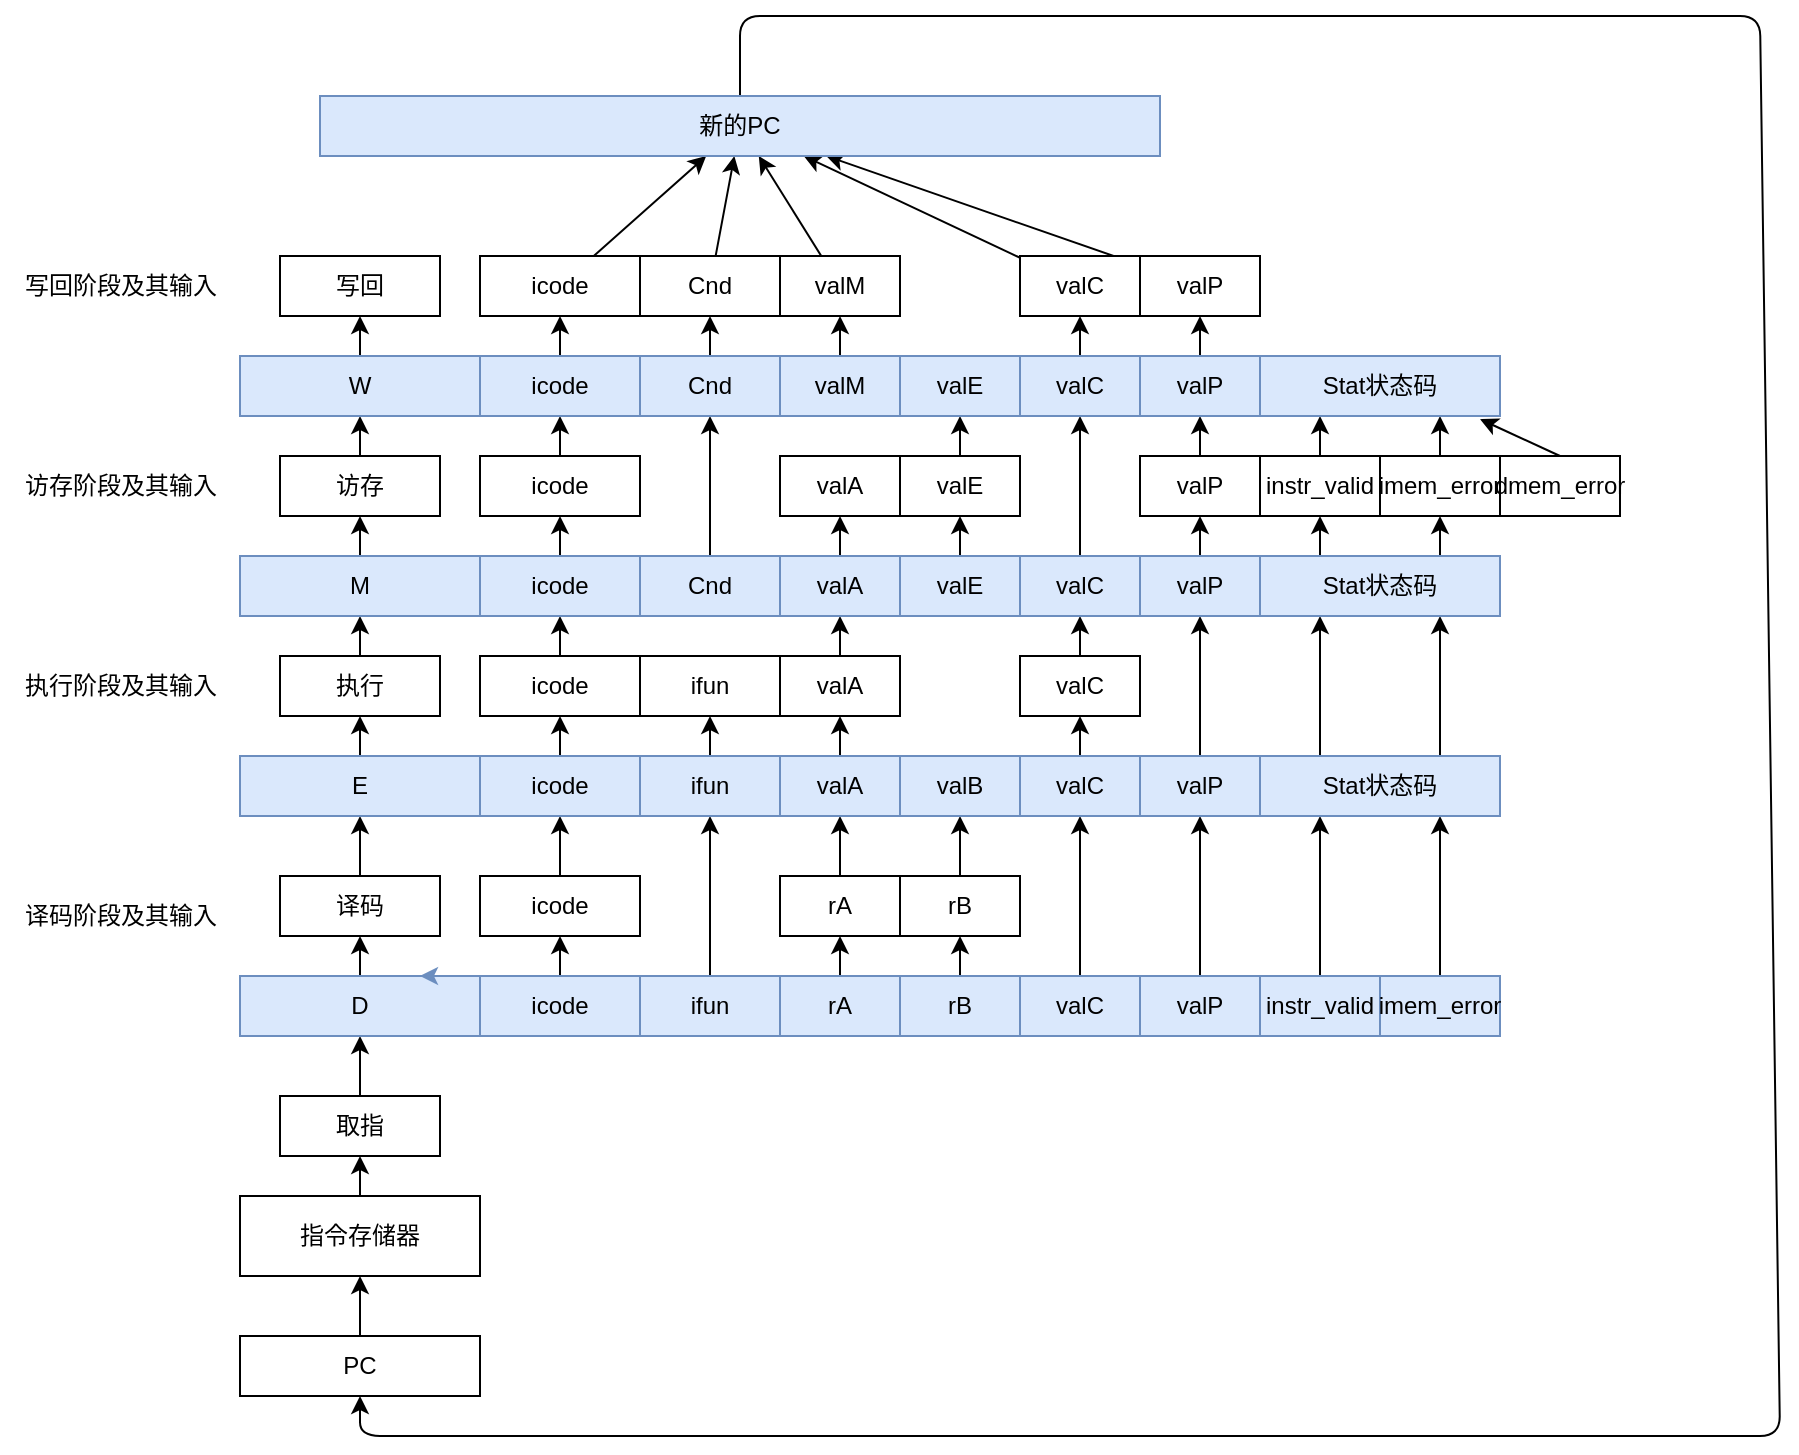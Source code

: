 <mxfile>
    <diagram id="wnbyd0eqs01VZw0mqXKY" name="Page-1">
        <mxGraphModel dx="744" dy="1671" grid="1" gridSize="10" guides="1" tooltips="1" connect="1" arrows="1" fold="1" page="1" pageScale="1" pageWidth="850" pageHeight="1100" math="0" shadow="0">
            <root>
                <mxCell id="0"/>
                <mxCell id="1" parent="0"/>
                <mxCell id="24" value="" style="edgeStyle=none;html=1;" edge="1" parent="1" source="2" target="13">
                    <mxGeometry relative="1" as="geometry"/>
                </mxCell>
                <mxCell id="2" value="取指" style="rounded=0;whiteSpace=wrap;html=1;" vertex="1" parent="1">
                    <mxGeometry x="230" y="380" width="80" height="30" as="geometry"/>
                </mxCell>
                <mxCell id="5" value="" style="edgeStyle=none;html=1;" edge="1" parent="1" source="3" target="4">
                    <mxGeometry relative="1" as="geometry"/>
                </mxCell>
                <mxCell id="3" value="PC" style="whiteSpace=wrap;html=1;" vertex="1" parent="1">
                    <mxGeometry x="210" y="500" width="120" height="30" as="geometry"/>
                </mxCell>
                <mxCell id="10" value="" style="edgeStyle=none;html=1;" edge="1" parent="1" source="4" target="2">
                    <mxGeometry relative="1" as="geometry"/>
                </mxCell>
                <mxCell id="4" value="指令存储器" style="whiteSpace=wrap;html=1;" vertex="1" parent="1">
                    <mxGeometry x="210" y="430" width="120" height="40" as="geometry"/>
                </mxCell>
                <mxCell id="26" value="" style="edgeStyle=none;html=1;" edge="1" parent="1" source="6" target="14">
                    <mxGeometry relative="1" as="geometry"/>
                </mxCell>
                <mxCell id="6" value="译码" style="rounded=0;whiteSpace=wrap;html=1;" vertex="1" parent="1">
                    <mxGeometry x="230" y="270" width="80" height="30" as="geometry"/>
                </mxCell>
                <mxCell id="28" value="" style="edgeStyle=none;html=1;" edge="1" parent="1" source="7" target="15">
                    <mxGeometry relative="1" as="geometry"/>
                </mxCell>
                <mxCell id="7" value="执行" style="rounded=0;whiteSpace=wrap;html=1;" vertex="1" parent="1">
                    <mxGeometry x="230" y="160" width="80" height="30" as="geometry"/>
                </mxCell>
                <mxCell id="31" value="" style="edgeStyle=none;html=1;" edge="1" parent="1" source="8" target="17">
                    <mxGeometry relative="1" as="geometry"/>
                </mxCell>
                <mxCell id="8" value="访存" style="rounded=0;whiteSpace=wrap;html=1;" vertex="1" parent="1">
                    <mxGeometry x="230" y="60" width="80" height="30" as="geometry"/>
                </mxCell>
                <mxCell id="9" value="写回" style="rounded=0;whiteSpace=wrap;html=1;" vertex="1" parent="1">
                    <mxGeometry x="230" y="-40" width="80" height="30" as="geometry"/>
                </mxCell>
                <mxCell id="25" value="" style="edgeStyle=none;html=1;" edge="1" parent="1" source="13" target="6">
                    <mxGeometry relative="1" as="geometry"/>
                </mxCell>
                <mxCell id="13" value="D" style="whiteSpace=wrap;html=1;fillColor=#dae8fc;strokeColor=#6c8ebf;" vertex="1" parent="1">
                    <mxGeometry x="210" y="320" width="120" height="30" as="geometry"/>
                </mxCell>
                <mxCell id="27" value="" style="edgeStyle=none;html=1;" edge="1" parent="1" source="14" target="7">
                    <mxGeometry relative="1" as="geometry"/>
                </mxCell>
                <mxCell id="14" value="E" style="whiteSpace=wrap;html=1;fillColor=#dae8fc;strokeColor=#6c8ebf;" vertex="1" parent="1">
                    <mxGeometry x="210" y="210" width="120" height="30" as="geometry"/>
                </mxCell>
                <mxCell id="30" value="" style="edgeStyle=none;html=1;" edge="1" parent="1" source="15" target="8">
                    <mxGeometry relative="1" as="geometry"/>
                </mxCell>
                <mxCell id="15" value="M" style="whiteSpace=wrap;html=1;fillColor=#dae8fc;strokeColor=#6c8ebf;" vertex="1" parent="1">
                    <mxGeometry x="210" y="110" width="120" height="30" as="geometry"/>
                </mxCell>
                <mxCell id="32" value="" style="edgeStyle=none;html=1;" edge="1" parent="1" source="17" target="9">
                    <mxGeometry relative="1" as="geometry"/>
                </mxCell>
                <mxCell id="17" value="W" style="whiteSpace=wrap;html=1;fillColor=#dae8fc;strokeColor=#6c8ebf;" vertex="1" parent="1">
                    <mxGeometry x="210" y="10" width="120" height="30" as="geometry"/>
                </mxCell>
                <mxCell id="43" value="" style="edgeStyle=none;html=1;" edge="1" parent="1" source="33" target="42">
                    <mxGeometry relative="1" as="geometry"/>
                </mxCell>
                <mxCell id="162" style="edgeStyle=none;html=1;exitX=0;exitY=0;exitDx=0;exitDy=0;entryX=0.75;entryY=0;entryDx=0;entryDy=0;fillColor=#dae8fc;strokeColor=#6c8ebf;" edge="1" parent="1" source="33" target="13">
                    <mxGeometry relative="1" as="geometry"/>
                </mxCell>
                <mxCell id="33" value="icode" style="rounded=0;whiteSpace=wrap;html=1;fillColor=#dae8fc;strokeColor=#6c8ebf;" vertex="1" parent="1">
                    <mxGeometry x="330" y="320" width="80" height="30" as="geometry"/>
                </mxCell>
                <mxCell id="126" value="" style="edgeStyle=none;html=1;" edge="1" parent="1" source="34" target="124">
                    <mxGeometry relative="1" as="geometry"/>
                </mxCell>
                <mxCell id="34" value="ifun&lt;span style=&quot;color: rgba(0, 0, 0, 0); font-family: monospace; font-size: 0px; text-align: start;&quot;&gt;%3CmxGraphModel%3E%3Croot%3E%3CmxCell%20id%3D%220%22%2F%3E%3CmxCell%20id%3D%221%22%20parent%3D%220%22%2F%3E%3CmxCell%20id%3D%222%22%20value%3D%22icode%22%20style%3D%22rounded%3D0%3BwhiteSpace%3Dwrap%3Bhtml%3D1%3B%22%20vertex%3D%221%22%20parent%3D%221%22%3E%3CmxGeometry%20x%3D%22330%22%20y%3D%22320%22%20width%3D%22120%22%20height%3D%2230%22%20as%3D%22geometry%22%2F%3E%3C%2FmxCell%3E%3C%2Froot%3E%3C%2FmxGraphModel%3E&lt;/span&gt;" style="rounded=0;whiteSpace=wrap;html=1;fillColor=#dae8fc;strokeColor=#6c8ebf;" vertex="1" parent="1">
                    <mxGeometry x="410" y="320" width="70" height="30" as="geometry"/>
                </mxCell>
                <mxCell id="45" value="" style="edgeStyle=none;html=1;" edge="1" parent="1" source="35" target="44">
                    <mxGeometry relative="1" as="geometry"/>
                </mxCell>
                <mxCell id="35" value="rA" style="rounded=0;whiteSpace=wrap;html=1;fillColor=#dae8fc;strokeColor=#6c8ebf;" vertex="1" parent="1">
                    <mxGeometry x="480" y="320" width="60" height="30" as="geometry"/>
                </mxCell>
                <mxCell id="49" value="" style="edgeStyle=none;html=1;" edge="1" parent="1" source="36" target="48">
                    <mxGeometry relative="1" as="geometry"/>
                </mxCell>
                <mxCell id="36" value="rB" style="rounded=0;whiteSpace=wrap;html=1;fillColor=#dae8fc;strokeColor=#6c8ebf;" vertex="1" parent="1">
                    <mxGeometry x="540" y="320" width="60" height="30" as="geometry"/>
                </mxCell>
                <mxCell id="137" value="" style="edgeStyle=none;html=1;" edge="1" parent="1" source="38" target="136">
                    <mxGeometry relative="1" as="geometry"/>
                </mxCell>
                <mxCell id="38" value="valC" style="rounded=0;whiteSpace=wrap;html=1;fillColor=#dae8fc;strokeColor=#6c8ebf;" vertex="1" parent="1">
                    <mxGeometry x="600" y="320" width="60" height="30" as="geometry"/>
                </mxCell>
                <mxCell id="130" value="" style="edgeStyle=none;html=1;" edge="1" parent="1" source="39" target="128">
                    <mxGeometry relative="1" as="geometry"/>
                </mxCell>
                <mxCell id="39" value="valP" style="rounded=0;whiteSpace=wrap;html=1;fillColor=#dae8fc;strokeColor=#6c8ebf;" vertex="1" parent="1">
                    <mxGeometry x="660" y="320" width="60" height="30" as="geometry"/>
                </mxCell>
                <mxCell id="165" style="edgeStyle=none;html=1;exitX=0.5;exitY=0;exitDx=0;exitDy=0;entryX=0.25;entryY=1;entryDx=0;entryDy=0;" edge="1" parent="1" source="40" target="163">
                    <mxGeometry relative="1" as="geometry"/>
                </mxCell>
                <mxCell id="40" value="instr_valid" style="rounded=0;whiteSpace=wrap;html=1;fillColor=#dae8fc;strokeColor=#6c8ebf;" vertex="1" parent="1">
                    <mxGeometry x="720" y="320" width="60" height="30" as="geometry"/>
                </mxCell>
                <mxCell id="166" style="edgeStyle=none;html=1;exitX=0.5;exitY=0;exitDx=0;exitDy=0;entryX=0.75;entryY=1;entryDx=0;entryDy=0;" edge="1" parent="1" source="41" target="163">
                    <mxGeometry relative="1" as="geometry"/>
                </mxCell>
                <mxCell id="41" value="imem_error" style="rounded=0;whiteSpace=wrap;html=1;fillColor=#dae8fc;strokeColor=#6c8ebf;" vertex="1" parent="1">
                    <mxGeometry x="780" y="320" width="60" height="30" as="geometry"/>
                </mxCell>
                <mxCell id="114" value="" style="edgeStyle=none;html=1;" edge="1" parent="1" source="42" target="113">
                    <mxGeometry relative="1" as="geometry"/>
                </mxCell>
                <mxCell id="42" value="icode" style="rounded=0;whiteSpace=wrap;html=1;" vertex="1" parent="1">
                    <mxGeometry x="330" y="270" width="80" height="30" as="geometry"/>
                </mxCell>
                <mxCell id="54" style="edgeStyle=none;html=1;exitX=0.5;exitY=0;exitDx=0;exitDy=0;entryX=0.5;entryY=1;entryDx=0;entryDy=0;" edge="1" parent="1" source="44" target="50">
                    <mxGeometry relative="1" as="geometry"/>
                </mxCell>
                <mxCell id="44" value="rA" style="rounded=0;whiteSpace=wrap;html=1;" vertex="1" parent="1">
                    <mxGeometry x="480" y="270" width="60" height="30" as="geometry"/>
                </mxCell>
                <mxCell id="55" style="edgeStyle=none;html=1;exitX=0.5;exitY=0;exitDx=0;exitDy=0;entryX=0.5;entryY=1;entryDx=0;entryDy=0;" edge="1" parent="1" source="48" target="51">
                    <mxGeometry relative="1" as="geometry"/>
                </mxCell>
                <mxCell id="48" value="rB" style="rounded=0;whiteSpace=wrap;html=1;" vertex="1" parent="1">
                    <mxGeometry x="540" y="270" width="60" height="30" as="geometry"/>
                </mxCell>
                <mxCell id="68" value="" style="edgeStyle=none;html=1;" edge="1" parent="1" source="50" target="67">
                    <mxGeometry relative="1" as="geometry"/>
                </mxCell>
                <mxCell id="50" value="valA" style="rounded=0;whiteSpace=wrap;html=1;fillColor=#dae8fc;strokeColor=#6c8ebf;" vertex="1" parent="1">
                    <mxGeometry x="480" y="210" width="60" height="30" as="geometry"/>
                </mxCell>
                <mxCell id="51" value="valB" style="rounded=0;whiteSpace=wrap;html=1;fillColor=#dae8fc;strokeColor=#6c8ebf;" vertex="1" parent="1">
                    <mxGeometry x="540" y="210" width="60" height="30" as="geometry"/>
                </mxCell>
                <mxCell id="56" value="译码阶段及其输入" style="text;html=1;align=center;verticalAlign=middle;resizable=0;points=[];autosize=1;strokeColor=none;fillColor=none;" vertex="1" parent="1">
                    <mxGeometry x="90" y="275" width="120" height="30" as="geometry"/>
                </mxCell>
                <mxCell id="57" value="执行阶段及其输入" style="text;html=1;align=center;verticalAlign=middle;resizable=0;points=[];autosize=1;strokeColor=none;fillColor=none;" vertex="1" parent="1">
                    <mxGeometry x="90" y="160" width="120" height="30" as="geometry"/>
                </mxCell>
                <mxCell id="58" value="访存阶段及其输入" style="text;html=1;align=center;verticalAlign=middle;resizable=0;points=[];autosize=1;strokeColor=none;fillColor=none;" vertex="1" parent="1">
                    <mxGeometry x="90" y="60" width="120" height="30" as="geometry"/>
                </mxCell>
                <mxCell id="59" value="写回阶段及其输入" style="text;html=1;align=center;verticalAlign=middle;resizable=0;points=[];autosize=1;strokeColor=none;fillColor=none;" vertex="1" parent="1">
                    <mxGeometry x="90" y="-40" width="120" height="30" as="geometry"/>
                </mxCell>
                <mxCell id="119" style="edgeStyle=none;html=1;exitX=0.5;exitY=0;exitDx=0;exitDy=0;entryX=0.5;entryY=1;entryDx=0;entryDy=0;" edge="1" parent="1" source="60" target="117">
                    <mxGeometry relative="1" as="geometry"/>
                </mxCell>
                <mxCell id="60" value="icode" style="rounded=0;whiteSpace=wrap;html=1;" vertex="1" parent="1">
                    <mxGeometry x="330" y="160" width="80" height="30" as="geometry"/>
                </mxCell>
                <mxCell id="63" value="ifun&lt;span style=&quot;color: rgba(0, 0, 0, 0); font-family: monospace; font-size: 0px; text-align: start;&quot;&gt;%3CmxGraphModel%3E%3Croot%3E%3CmxCell%20id%3D%220%22%2F%3E%3CmxCell%20id%3D%221%22%20parent%3D%220%22%2F%3E%3CmxCell%20id%3D%222%22%20value%3D%22icode%22%20style%3D%22rounded%3D0%3BwhiteSpace%3Dwrap%3Bhtml%3D1%3B%22%20vertex%3D%221%22%20parent%3D%221%22%3E%3CmxGeometry%20x%3D%22330%22%20y%3D%22320%22%20width%3D%22120%22%20height%3D%2230%22%20as%3D%22geometry%22%2F%3E%3C%2FmxCell%3E%3C%2Froot%3E%3C%2FmxGraphModel%3E&lt;/span&gt;" style="rounded=0;whiteSpace=wrap;html=1;" vertex="1" parent="1">
                    <mxGeometry x="410" y="160" width="70" height="30" as="geometry"/>
                </mxCell>
                <mxCell id="153" style="edgeStyle=none;html=1;exitX=0.5;exitY=0;exitDx=0;exitDy=0;entryX=0.5;entryY=1;entryDx=0;entryDy=0;" edge="1" parent="1" source="67" target="152">
                    <mxGeometry relative="1" as="geometry"/>
                </mxCell>
                <mxCell id="67" value="valA" style="rounded=0;whiteSpace=wrap;html=1;" vertex="1" parent="1">
                    <mxGeometry x="480" y="160" width="60" height="30" as="geometry"/>
                </mxCell>
                <mxCell id="143" style="edgeStyle=none;html=1;exitX=0.5;exitY=0;exitDx=0;exitDy=0;" edge="1" parent="1" source="69" target="139">
                    <mxGeometry relative="1" as="geometry"/>
                </mxCell>
                <mxCell id="69" value="valC" style="rounded=0;whiteSpace=wrap;html=1;" vertex="1" parent="1">
                    <mxGeometry x="600" y="160" width="60" height="30" as="geometry"/>
                </mxCell>
                <mxCell id="81" value="" style="edgeStyle=none;html=1;" edge="1" parent="1" source="74" target="80">
                    <mxGeometry relative="1" as="geometry"/>
                </mxCell>
                <mxCell id="74" value="valE" style="rounded=0;whiteSpace=wrap;html=1;fillColor=#dae8fc;strokeColor=#6c8ebf;" vertex="1" parent="1">
                    <mxGeometry x="540" y="110" width="60" height="30" as="geometry"/>
                </mxCell>
                <mxCell id="150" style="edgeStyle=none;html=1;exitX=0.5;exitY=0;exitDx=0;exitDy=0;entryX=0.5;entryY=1;entryDx=0;entryDy=0;" edge="1" parent="1" source="77" target="148">
                    <mxGeometry relative="1" as="geometry"/>
                </mxCell>
                <mxCell id="77" value="Cnd" style="rounded=0;whiteSpace=wrap;html=1;fillColor=#dae8fc;strokeColor=#6c8ebf;" vertex="1" parent="1">
                    <mxGeometry x="410" y="110" width="70" height="30" as="geometry"/>
                </mxCell>
                <mxCell id="122" style="edgeStyle=none;html=1;exitX=0.5;exitY=0;exitDx=0;exitDy=0;entryX=0.5;entryY=1;entryDx=0;entryDy=0;" edge="1" parent="1" source="78" target="121">
                    <mxGeometry relative="1" as="geometry"/>
                </mxCell>
                <mxCell id="78" value="icode" style="rounded=0;whiteSpace=wrap;html=1;" vertex="1" parent="1">
                    <mxGeometry x="330" y="60" width="80" height="30" as="geometry"/>
                </mxCell>
                <mxCell id="179" style="edgeStyle=none;html=1;exitX=0.5;exitY=0;exitDx=0;exitDy=0;entryX=0.5;entryY=1;entryDx=0;entryDy=0;" edge="1" parent="1" source="80" target="178">
                    <mxGeometry relative="1" as="geometry"/>
                </mxCell>
                <mxCell id="80" value="valE" style="rounded=0;whiteSpace=wrap;html=1;" vertex="1" parent="1">
                    <mxGeometry x="540" y="60" width="60" height="30" as="geometry"/>
                </mxCell>
                <mxCell id="83" value="valA" style="rounded=0;whiteSpace=wrap;html=1;" vertex="1" parent="1">
                    <mxGeometry x="480" y="60" width="60" height="30" as="geometry"/>
                </mxCell>
                <mxCell id="134" style="edgeStyle=none;html=1;exitX=0.5;exitY=0;exitDx=0;exitDy=0;entryX=0.5;entryY=1;entryDx=0;entryDy=0;" edge="1" parent="1" source="85" target="133">
                    <mxGeometry relative="1" as="geometry"/>
                </mxCell>
                <mxCell id="85" value="valP" style="rounded=0;whiteSpace=wrap;html=1;" vertex="1" parent="1">
                    <mxGeometry x="660" y="60" width="60" height="30" as="geometry"/>
                </mxCell>
                <mxCell id="175" style="edgeStyle=none;html=1;exitX=0.5;exitY=0;exitDx=0;exitDy=0;entryX=0.75;entryY=1;entryDx=0;entryDy=0;" edge="1" parent="1" source="87" target="173">
                    <mxGeometry relative="1" as="geometry"/>
                </mxCell>
                <mxCell id="87" value="imem_error" style="rounded=0;whiteSpace=wrap;html=1;" vertex="1" parent="1">
                    <mxGeometry x="780" y="60" width="60" height="30" as="geometry"/>
                </mxCell>
                <mxCell id="174" style="edgeStyle=none;html=1;exitX=0.5;exitY=0;exitDx=0;exitDy=0;entryX=0.25;entryY=1;entryDx=0;entryDy=0;" edge="1" parent="1" source="89" target="173">
                    <mxGeometry relative="1" as="geometry"/>
                </mxCell>
                <mxCell id="89" value="instr_valid" style="rounded=0;whiteSpace=wrap;html=1;" vertex="1" parent="1">
                    <mxGeometry x="720" y="60" width="60" height="30" as="geometry"/>
                </mxCell>
                <mxCell id="177" style="edgeStyle=none;html=1;exitX=0.5;exitY=0;exitDx=0;exitDy=0;entryX=0.917;entryY=1.053;entryDx=0;entryDy=0;entryPerimeter=0;" edge="1" parent="1" source="91" target="173">
                    <mxGeometry relative="1" as="geometry"/>
                </mxCell>
                <mxCell id="91" value="dmem_error" style="rounded=0;whiteSpace=wrap;html=1;" vertex="1" parent="1">
                    <mxGeometry x="840" y="60" width="60" height="30" as="geometry"/>
                </mxCell>
                <mxCell id="111" value="" style="edgeStyle=none;html=1;" edge="1" parent="1" source="93" target="108">
                    <mxGeometry relative="1" as="geometry"/>
                </mxCell>
                <mxCell id="93" value="valM" style="rounded=0;whiteSpace=wrap;html=1;fillColor=#dae8fc;strokeColor=#6c8ebf;" vertex="1" parent="1">
                    <mxGeometry x="480" y="10" width="60" height="30" as="geometry"/>
                </mxCell>
                <mxCell id="156" value="" style="edgeStyle=none;html=1;" edge="1" parent="1" source="96" target="155">
                    <mxGeometry relative="1" as="geometry"/>
                </mxCell>
                <mxCell id="96" value="icode" style="rounded=0;whiteSpace=wrap;html=1;" vertex="1" parent="1">
                    <mxGeometry x="330" y="-40" width="80" height="30" as="geometry"/>
                </mxCell>
                <mxCell id="157" value="" style="edgeStyle=none;html=1;" edge="1" parent="1" source="99" target="155">
                    <mxGeometry relative="1" as="geometry"/>
                </mxCell>
                <mxCell id="99" value="Cnd" style="rounded=0;whiteSpace=wrap;html=1;" vertex="1" parent="1">
                    <mxGeometry x="410" y="-40" width="70" height="30" as="geometry"/>
                </mxCell>
                <mxCell id="160" value="" style="edgeStyle=none;html=1;" edge="1" parent="1" source="101" target="155">
                    <mxGeometry relative="1" as="geometry"/>
                </mxCell>
                <mxCell id="101" value="valP" style="rounded=0;whiteSpace=wrap;html=1;" vertex="1" parent="1">
                    <mxGeometry x="660" y="-40" width="60" height="30" as="geometry"/>
                </mxCell>
                <mxCell id="159" value="" style="edgeStyle=none;html=1;" edge="1" parent="1" source="105" target="155">
                    <mxGeometry relative="1" as="geometry"/>
                </mxCell>
                <mxCell id="105" value="valC" style="rounded=0;whiteSpace=wrap;html=1;" vertex="1" parent="1">
                    <mxGeometry x="600" y="-40" width="60" height="30" as="geometry"/>
                </mxCell>
                <mxCell id="158" value="" style="edgeStyle=none;html=1;" edge="1" parent="1" source="108" target="155">
                    <mxGeometry relative="1" as="geometry"/>
                </mxCell>
                <mxCell id="108" value="valM" style="rounded=0;whiteSpace=wrap;html=1;" vertex="1" parent="1">
                    <mxGeometry x="480" y="-40" width="60" height="30" as="geometry"/>
                </mxCell>
                <mxCell id="116" style="edgeStyle=none;html=1;exitX=0.5;exitY=0;exitDx=0;exitDy=0;entryX=0.5;entryY=1;entryDx=0;entryDy=0;" edge="1" parent="1" source="113" target="60">
                    <mxGeometry relative="1" as="geometry"/>
                </mxCell>
                <mxCell id="113" value="icode" style="rounded=0;whiteSpace=wrap;html=1;fillColor=#dae8fc;strokeColor=#6c8ebf;" vertex="1" parent="1">
                    <mxGeometry x="330" y="210" width="80" height="30" as="geometry"/>
                </mxCell>
                <mxCell id="120" style="edgeStyle=none;html=1;exitX=0.5;exitY=0;exitDx=0;exitDy=0;entryX=0.5;entryY=1;entryDx=0;entryDy=0;" edge="1" parent="1" source="117" target="78">
                    <mxGeometry relative="1" as="geometry"/>
                </mxCell>
                <mxCell id="117" value="icode" style="rounded=0;whiteSpace=wrap;html=1;fillColor=#dae8fc;strokeColor=#6c8ebf;" vertex="1" parent="1">
                    <mxGeometry x="330" y="110" width="80" height="30" as="geometry"/>
                </mxCell>
                <mxCell id="123" style="edgeStyle=none;html=1;exitX=0.5;exitY=0;exitDx=0;exitDy=0;entryX=0.5;entryY=1;entryDx=0;entryDy=0;" edge="1" parent="1" source="121" target="96">
                    <mxGeometry relative="1" as="geometry"/>
                </mxCell>
                <mxCell id="121" value="icode" style="rounded=0;whiteSpace=wrap;html=1;fillColor=#dae8fc;strokeColor=#6c8ebf;" vertex="1" parent="1">
                    <mxGeometry x="330" y="10" width="80" height="30" as="geometry"/>
                </mxCell>
                <mxCell id="127" style="edgeStyle=none;html=1;exitX=0.5;exitY=0;exitDx=0;exitDy=0;entryX=0.5;entryY=1;entryDx=0;entryDy=0;" edge="1" parent="1" source="124" target="63">
                    <mxGeometry relative="1" as="geometry"/>
                </mxCell>
                <mxCell id="124" value="ifun&lt;span style=&quot;color: rgba(0, 0, 0, 0); font-family: monospace; font-size: 0px; text-align: start;&quot;&gt;%3CmxGraphModel%3E%3Croot%3E%3CmxCell%20id%3D%220%22%2F%3E%3CmxCell%20id%3D%221%22%20parent%3D%220%22%2F%3E%3CmxCell%20id%3D%222%22%20value%3D%22icode%22%20style%3D%22rounded%3D0%3BwhiteSpace%3Dwrap%3Bhtml%3D1%3B%22%20vertex%3D%221%22%20parent%3D%221%22%3E%3CmxGeometry%20x%3D%22330%22%20y%3D%22320%22%20width%3D%22120%22%20height%3D%2230%22%20as%3D%22geometry%22%2F%3E%3C%2FmxCell%3E%3C%2Froot%3E%3C%2FmxGraphModel%3E&lt;/span&gt;" style="rounded=0;whiteSpace=wrap;html=1;fillColor=#dae8fc;strokeColor=#6c8ebf;" vertex="1" parent="1">
                    <mxGeometry x="410" y="210" width="70" height="30" as="geometry"/>
                </mxCell>
                <mxCell id="131" value="" style="edgeStyle=none;html=1;" edge="1" parent="1" source="128" target="129">
                    <mxGeometry relative="1" as="geometry"/>
                </mxCell>
                <mxCell id="128" value="valP" style="rounded=0;whiteSpace=wrap;html=1;fillColor=#dae8fc;strokeColor=#6c8ebf;" vertex="1" parent="1">
                    <mxGeometry x="660" y="210" width="60" height="30" as="geometry"/>
                </mxCell>
                <mxCell id="132" style="edgeStyle=none;html=1;exitX=0.5;exitY=0;exitDx=0;exitDy=0;entryX=0.5;entryY=1;entryDx=0;entryDy=0;" edge="1" parent="1" source="129" target="85">
                    <mxGeometry relative="1" as="geometry"/>
                </mxCell>
                <mxCell id="129" value="valP" style="rounded=0;whiteSpace=wrap;html=1;fillColor=#dae8fc;strokeColor=#6c8ebf;" vertex="1" parent="1">
                    <mxGeometry x="660" y="110" width="60" height="30" as="geometry"/>
                </mxCell>
                <mxCell id="135" style="edgeStyle=none;html=1;exitX=0.5;exitY=0;exitDx=0;exitDy=0;entryX=0.5;entryY=1;entryDx=0;entryDy=0;" edge="1" parent="1" source="133" target="101">
                    <mxGeometry relative="1" as="geometry"/>
                </mxCell>
                <mxCell id="133" value="valP" style="rounded=0;whiteSpace=wrap;html=1;fillColor=#dae8fc;strokeColor=#6c8ebf;" vertex="1" parent="1">
                    <mxGeometry x="660" y="10" width="60" height="30" as="geometry"/>
                </mxCell>
                <mxCell id="138" style="edgeStyle=none;html=1;exitX=0.5;exitY=0;exitDx=0;exitDy=0;entryX=0.5;entryY=1;entryDx=0;entryDy=0;" edge="1" parent="1" source="136" target="69">
                    <mxGeometry relative="1" as="geometry"/>
                </mxCell>
                <mxCell id="136" value="valC" style="rounded=0;whiteSpace=wrap;html=1;fillColor=#dae8fc;strokeColor=#6c8ebf;" vertex="1" parent="1">
                    <mxGeometry x="600" y="210" width="60" height="30" as="geometry"/>
                </mxCell>
                <mxCell id="145" value="" style="edgeStyle=none;html=1;" edge="1" parent="1" source="139" target="144">
                    <mxGeometry relative="1" as="geometry"/>
                </mxCell>
                <mxCell id="139" value="valC" style="rounded=0;whiteSpace=wrap;html=1;fillColor=#dae8fc;strokeColor=#6c8ebf;" vertex="1" parent="1">
                    <mxGeometry x="600" y="110" width="60" height="30" as="geometry"/>
                </mxCell>
                <mxCell id="147" style="edgeStyle=none;html=1;exitX=0.5;exitY=0;exitDx=0;exitDy=0;entryX=0.5;entryY=1;entryDx=0;entryDy=0;" edge="1" parent="1" source="144" target="105">
                    <mxGeometry relative="1" as="geometry"/>
                </mxCell>
                <mxCell id="144" value="valC" style="rounded=0;whiteSpace=wrap;html=1;fillColor=#dae8fc;strokeColor=#6c8ebf;" vertex="1" parent="1">
                    <mxGeometry x="600" y="10" width="60" height="30" as="geometry"/>
                </mxCell>
                <mxCell id="151" style="edgeStyle=none;html=1;exitX=0.5;exitY=0;exitDx=0;exitDy=0;entryX=0.5;entryY=1;entryDx=0;entryDy=0;" edge="1" parent="1" source="148" target="99">
                    <mxGeometry relative="1" as="geometry"/>
                </mxCell>
                <mxCell id="148" value="Cnd" style="rounded=0;whiteSpace=wrap;html=1;fillColor=#dae8fc;strokeColor=#6c8ebf;" vertex="1" parent="1">
                    <mxGeometry x="410" y="10" width="70" height="30" as="geometry"/>
                </mxCell>
                <mxCell id="154" style="edgeStyle=none;html=1;exitX=0.5;exitY=0;exitDx=0;exitDy=0;entryX=0.5;entryY=1;entryDx=0;entryDy=0;" edge="1" parent="1" source="152" target="83">
                    <mxGeometry relative="1" as="geometry"/>
                </mxCell>
                <mxCell id="152" value="valA" style="rounded=0;whiteSpace=wrap;html=1;fillColor=#dae8fc;strokeColor=#6c8ebf;" vertex="1" parent="1">
                    <mxGeometry x="480" y="110" width="60" height="30" as="geometry"/>
                </mxCell>
                <mxCell id="161" style="edgeStyle=none;html=1;exitX=0.5;exitY=0;exitDx=0;exitDy=0;entryX=0.5;entryY=1;entryDx=0;entryDy=0;" edge="1" parent="1" source="155" target="3">
                    <mxGeometry relative="1" as="geometry">
                        <Array as="points">
                            <mxPoint x="460" y="-160"/>
                            <mxPoint x="970" y="-160"/>
                            <mxPoint x="980" y="550"/>
                            <mxPoint x="270" y="550"/>
                        </Array>
                    </mxGeometry>
                </mxCell>
                <mxCell id="155" value="新的PC" style="whiteSpace=wrap;html=1;fillColor=#dae8fc;strokeColor=#6c8ebf;" vertex="1" parent="1">
                    <mxGeometry x="250" y="-120" width="420" height="30" as="geometry"/>
                </mxCell>
                <mxCell id="169" style="edgeStyle=none;html=1;exitX=0.25;exitY=0;exitDx=0;exitDy=0;entryX=0.25;entryY=1;entryDx=0;entryDy=0;" edge="1" parent="1" source="163" target="168">
                    <mxGeometry relative="1" as="geometry"/>
                </mxCell>
                <mxCell id="170" style="edgeStyle=none;html=1;exitX=0.75;exitY=0;exitDx=0;exitDy=0;entryX=0.75;entryY=1;entryDx=0;entryDy=0;" edge="1" parent="1" source="163" target="168">
                    <mxGeometry relative="1" as="geometry"/>
                </mxCell>
                <mxCell id="163" value="Stat状态码" style="rounded=0;whiteSpace=wrap;html=1;fillColor=#dae8fc;strokeColor=#6c8ebf;" vertex="1" parent="1">
                    <mxGeometry x="720" y="210" width="120" height="30" as="geometry"/>
                </mxCell>
                <mxCell id="171" style="edgeStyle=none;html=1;exitX=0.25;exitY=0;exitDx=0;exitDy=0;entryX=0.5;entryY=1;entryDx=0;entryDy=0;" edge="1" parent="1" source="168" target="89">
                    <mxGeometry relative="1" as="geometry"/>
                </mxCell>
                <mxCell id="172" style="edgeStyle=none;html=1;exitX=0.75;exitY=0;exitDx=0;exitDy=0;entryX=0.5;entryY=1;entryDx=0;entryDy=0;" edge="1" parent="1" source="168" target="87">
                    <mxGeometry relative="1" as="geometry"/>
                </mxCell>
                <mxCell id="168" value="Stat状态码" style="rounded=0;whiteSpace=wrap;html=1;fillColor=#dae8fc;strokeColor=#6c8ebf;" vertex="1" parent="1">
                    <mxGeometry x="720" y="110" width="120" height="30" as="geometry"/>
                </mxCell>
                <mxCell id="173" value="Stat状态码" style="rounded=0;whiteSpace=wrap;html=1;fillColor=#dae8fc;strokeColor=#6c8ebf;" vertex="1" parent="1">
                    <mxGeometry x="720" y="10" width="120" height="30" as="geometry"/>
                </mxCell>
                <mxCell id="178" value="valE" style="rounded=0;whiteSpace=wrap;html=1;fillColor=#dae8fc;strokeColor=#6c8ebf;" vertex="1" parent="1">
                    <mxGeometry x="540" y="10" width="60" height="30" as="geometry"/>
                </mxCell>
            </root>
        </mxGraphModel>
    </diagram>
</mxfile>